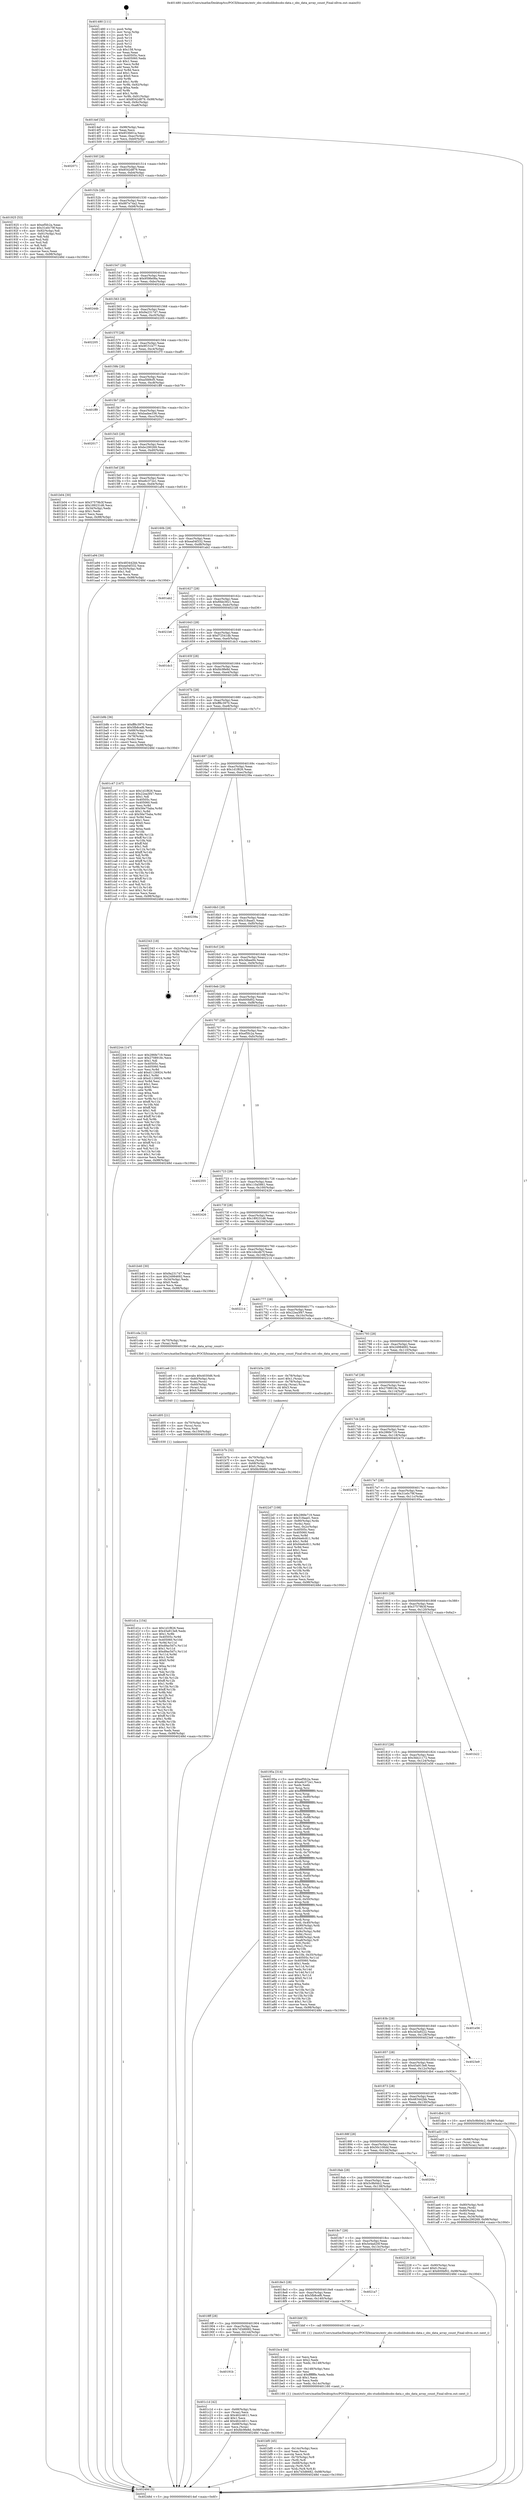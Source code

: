 digraph "0x401480" {
  label = "0x401480 (/mnt/c/Users/mathe/Desktop/tcc/POCII/binaries/extr_obs-studiolibobsobs-data.c_obs_data_array_count_Final-ollvm.out::main(0))"
  labelloc = "t"
  node[shape=record]

  Entry [label="",width=0.3,height=0.3,shape=circle,fillcolor=black,style=filled]
  "0x4014ef" [label="{
     0x4014ef [32]\l
     | [instrs]\l
     &nbsp;&nbsp;0x4014ef \<+6\>: mov -0x98(%rbp),%eax\l
     &nbsp;&nbsp;0x4014f5 \<+2\>: mov %eax,%ecx\l
     &nbsp;&nbsp;0x4014f7 \<+6\>: sub $0x853fd01a,%ecx\l
     &nbsp;&nbsp;0x4014fd \<+6\>: mov %eax,-0xac(%rbp)\l
     &nbsp;&nbsp;0x401503 \<+6\>: mov %ecx,-0xb0(%rbp)\l
     &nbsp;&nbsp;0x401509 \<+6\>: je 0000000000402071 \<main+0xbf1\>\l
  }"]
  "0x402071" [label="{
     0x402071\l
  }", style=dashed]
  "0x40150f" [label="{
     0x40150f [28]\l
     | [instrs]\l
     &nbsp;&nbsp;0x40150f \<+5\>: jmp 0000000000401514 \<main+0x94\>\l
     &nbsp;&nbsp;0x401514 \<+6\>: mov -0xac(%rbp),%eax\l
     &nbsp;&nbsp;0x40151a \<+5\>: sub $0x8542d879,%eax\l
     &nbsp;&nbsp;0x40151f \<+6\>: mov %eax,-0xb4(%rbp)\l
     &nbsp;&nbsp;0x401525 \<+6\>: je 0000000000401925 \<main+0x4a5\>\l
  }"]
  Exit [label="",width=0.3,height=0.3,shape=circle,fillcolor=black,style=filled,peripheries=2]
  "0x401925" [label="{
     0x401925 [53]\l
     | [instrs]\l
     &nbsp;&nbsp;0x401925 \<+5\>: mov $0xef5fc2a,%eax\l
     &nbsp;&nbsp;0x40192a \<+5\>: mov $0x31e0c79f,%ecx\l
     &nbsp;&nbsp;0x40192f \<+6\>: mov -0x92(%rbp),%dl\l
     &nbsp;&nbsp;0x401935 \<+7\>: mov -0x91(%rbp),%sil\l
     &nbsp;&nbsp;0x40193c \<+3\>: mov %dl,%dil\l
     &nbsp;&nbsp;0x40193f \<+3\>: and %sil,%dil\l
     &nbsp;&nbsp;0x401942 \<+3\>: xor %sil,%dl\l
     &nbsp;&nbsp;0x401945 \<+3\>: or %dl,%dil\l
     &nbsp;&nbsp;0x401948 \<+4\>: test $0x1,%dil\l
     &nbsp;&nbsp;0x40194c \<+3\>: cmovne %ecx,%eax\l
     &nbsp;&nbsp;0x40194f \<+6\>: mov %eax,-0x98(%rbp)\l
     &nbsp;&nbsp;0x401955 \<+5\>: jmp 000000000040248d \<main+0x100d\>\l
  }"]
  "0x40152b" [label="{
     0x40152b [28]\l
     | [instrs]\l
     &nbsp;&nbsp;0x40152b \<+5\>: jmp 0000000000401530 \<main+0xb0\>\l
     &nbsp;&nbsp;0x401530 \<+6\>: mov -0xac(%rbp),%eax\l
     &nbsp;&nbsp;0x401536 \<+5\>: sub $0x887e74a2,%eax\l
     &nbsp;&nbsp;0x40153b \<+6\>: mov %eax,-0xb8(%rbp)\l
     &nbsp;&nbsp;0x401541 \<+6\>: je 0000000000401f24 \<main+0xaa4\>\l
  }"]
  "0x40248d" [label="{
     0x40248d [5]\l
     | [instrs]\l
     &nbsp;&nbsp;0x40248d \<+5\>: jmp 00000000004014ef \<main+0x6f\>\l
  }"]
  "0x401480" [label="{
     0x401480 [111]\l
     | [instrs]\l
     &nbsp;&nbsp;0x401480 \<+1\>: push %rbp\l
     &nbsp;&nbsp;0x401481 \<+3\>: mov %rsp,%rbp\l
     &nbsp;&nbsp;0x401484 \<+2\>: push %r15\l
     &nbsp;&nbsp;0x401486 \<+2\>: push %r14\l
     &nbsp;&nbsp;0x401488 \<+2\>: push %r13\l
     &nbsp;&nbsp;0x40148a \<+2\>: push %r12\l
     &nbsp;&nbsp;0x40148c \<+1\>: push %rbx\l
     &nbsp;&nbsp;0x40148d \<+7\>: sub $0x158,%rsp\l
     &nbsp;&nbsp;0x401494 \<+2\>: xor %eax,%eax\l
     &nbsp;&nbsp;0x401496 \<+7\>: mov 0x40505c,%ecx\l
     &nbsp;&nbsp;0x40149d \<+7\>: mov 0x405060,%edx\l
     &nbsp;&nbsp;0x4014a4 \<+3\>: sub $0x1,%eax\l
     &nbsp;&nbsp;0x4014a7 \<+3\>: mov %ecx,%r8d\l
     &nbsp;&nbsp;0x4014aa \<+3\>: add %eax,%r8d\l
     &nbsp;&nbsp;0x4014ad \<+4\>: imul %r8d,%ecx\l
     &nbsp;&nbsp;0x4014b1 \<+3\>: and $0x1,%ecx\l
     &nbsp;&nbsp;0x4014b4 \<+3\>: cmp $0x0,%ecx\l
     &nbsp;&nbsp;0x4014b7 \<+4\>: sete %r9b\l
     &nbsp;&nbsp;0x4014bb \<+4\>: and $0x1,%r9b\l
     &nbsp;&nbsp;0x4014bf \<+7\>: mov %r9b,-0x92(%rbp)\l
     &nbsp;&nbsp;0x4014c6 \<+3\>: cmp $0xa,%edx\l
     &nbsp;&nbsp;0x4014c9 \<+4\>: setl %r9b\l
     &nbsp;&nbsp;0x4014cd \<+4\>: and $0x1,%r9b\l
     &nbsp;&nbsp;0x4014d1 \<+7\>: mov %r9b,-0x91(%rbp)\l
     &nbsp;&nbsp;0x4014d8 \<+10\>: movl $0x8542d879,-0x98(%rbp)\l
     &nbsp;&nbsp;0x4014e2 \<+6\>: mov %edi,-0x9c(%rbp)\l
     &nbsp;&nbsp;0x4014e8 \<+7\>: mov %rsi,-0xa8(%rbp)\l
  }"]
  "0x401d1a" [label="{
     0x401d1a [154]\l
     | [instrs]\l
     &nbsp;&nbsp;0x401d1a \<+5\>: mov $0x1d1f826,%eax\l
     &nbsp;&nbsp;0x401d1f \<+5\>: mov $0x45a913e8,%edx\l
     &nbsp;&nbsp;0x401d24 \<+3\>: mov $0x1,%r8b\l
     &nbsp;&nbsp;0x401d27 \<+8\>: mov 0x40505c,%r9d\l
     &nbsp;&nbsp;0x401d2f \<+8\>: mov 0x405060,%r10d\l
     &nbsp;&nbsp;0x401d37 \<+3\>: mov %r9d,%r11d\l
     &nbsp;&nbsp;0x401d3a \<+7\>: add $0xd9ac5d7c,%r11d\l
     &nbsp;&nbsp;0x401d41 \<+4\>: sub $0x1,%r11d\l
     &nbsp;&nbsp;0x401d45 \<+7\>: sub $0xd9ac5d7c,%r11d\l
     &nbsp;&nbsp;0x401d4c \<+4\>: imul %r11d,%r9d\l
     &nbsp;&nbsp;0x401d50 \<+4\>: and $0x1,%r9d\l
     &nbsp;&nbsp;0x401d54 \<+4\>: cmp $0x0,%r9d\l
     &nbsp;&nbsp;0x401d58 \<+3\>: sete %bl\l
     &nbsp;&nbsp;0x401d5b \<+4\>: cmp $0xa,%r10d\l
     &nbsp;&nbsp;0x401d5f \<+4\>: setl %r14b\l
     &nbsp;&nbsp;0x401d63 \<+3\>: mov %bl,%r15b\l
     &nbsp;&nbsp;0x401d66 \<+4\>: xor $0xff,%r15b\l
     &nbsp;&nbsp;0x401d6a \<+3\>: mov %r14b,%r12b\l
     &nbsp;&nbsp;0x401d6d \<+4\>: xor $0xff,%r12b\l
     &nbsp;&nbsp;0x401d71 \<+4\>: xor $0x1,%r8b\l
     &nbsp;&nbsp;0x401d75 \<+3\>: mov %r15b,%r13b\l
     &nbsp;&nbsp;0x401d78 \<+4\>: and $0xff,%r13b\l
     &nbsp;&nbsp;0x401d7c \<+3\>: and %r8b,%bl\l
     &nbsp;&nbsp;0x401d7f \<+3\>: mov %r12b,%cl\l
     &nbsp;&nbsp;0x401d82 \<+3\>: and $0xff,%cl\l
     &nbsp;&nbsp;0x401d85 \<+3\>: and %r8b,%r14b\l
     &nbsp;&nbsp;0x401d88 \<+3\>: or %bl,%r13b\l
     &nbsp;&nbsp;0x401d8b \<+3\>: or %r14b,%cl\l
     &nbsp;&nbsp;0x401d8e \<+3\>: xor %cl,%r13b\l
     &nbsp;&nbsp;0x401d91 \<+3\>: or %r12b,%r15b\l
     &nbsp;&nbsp;0x401d94 \<+4\>: xor $0xff,%r15b\l
     &nbsp;&nbsp;0x401d98 \<+4\>: or $0x1,%r8b\l
     &nbsp;&nbsp;0x401d9c \<+3\>: and %r8b,%r15b\l
     &nbsp;&nbsp;0x401d9f \<+3\>: or %r15b,%r13b\l
     &nbsp;&nbsp;0x401da2 \<+4\>: test $0x1,%r13b\l
     &nbsp;&nbsp;0x401da6 \<+3\>: cmovne %edx,%eax\l
     &nbsp;&nbsp;0x401da9 \<+6\>: mov %eax,-0x98(%rbp)\l
     &nbsp;&nbsp;0x401daf \<+5\>: jmp 000000000040248d \<main+0x100d\>\l
  }"]
  "0x401f24" [label="{
     0x401f24\l
  }", style=dashed]
  "0x401547" [label="{
     0x401547 [28]\l
     | [instrs]\l
     &nbsp;&nbsp;0x401547 \<+5\>: jmp 000000000040154c \<main+0xcc\>\l
     &nbsp;&nbsp;0x40154c \<+6\>: mov -0xac(%rbp),%eax\l
     &nbsp;&nbsp;0x401552 \<+5\>: sub $0x959fe08a,%eax\l
     &nbsp;&nbsp;0x401557 \<+6\>: mov %eax,-0xbc(%rbp)\l
     &nbsp;&nbsp;0x40155d \<+6\>: je 000000000040244b \<main+0xfcb\>\l
  }"]
  "0x401d05" [label="{
     0x401d05 [21]\l
     | [instrs]\l
     &nbsp;&nbsp;0x401d05 \<+4\>: mov -0x70(%rbp),%rcx\l
     &nbsp;&nbsp;0x401d09 \<+3\>: mov (%rcx),%rcx\l
     &nbsp;&nbsp;0x401d0c \<+3\>: mov %rcx,%rdi\l
     &nbsp;&nbsp;0x401d0f \<+6\>: mov %eax,-0x150(%rbp)\l
     &nbsp;&nbsp;0x401d15 \<+5\>: call 0000000000401030 \<free@plt\>\l
     | [calls]\l
     &nbsp;&nbsp;0x401030 \{1\} (unknown)\l
  }"]
  "0x40244b" [label="{
     0x40244b\l
  }", style=dashed]
  "0x401563" [label="{
     0x401563 [28]\l
     | [instrs]\l
     &nbsp;&nbsp;0x401563 \<+5\>: jmp 0000000000401568 \<main+0xe8\>\l
     &nbsp;&nbsp;0x401568 \<+6\>: mov -0xac(%rbp),%eax\l
     &nbsp;&nbsp;0x40156e \<+5\>: sub $0x9a2317d7,%eax\l
     &nbsp;&nbsp;0x401573 \<+6\>: mov %eax,-0xc0(%rbp)\l
     &nbsp;&nbsp;0x401579 \<+6\>: je 0000000000402205 \<main+0xd85\>\l
  }"]
  "0x401ce6" [label="{
     0x401ce6 [31]\l
     | [instrs]\l
     &nbsp;&nbsp;0x401ce6 \<+10\>: movabs $0x4030d6,%rdi\l
     &nbsp;&nbsp;0x401cf0 \<+4\>: mov -0x60(%rbp),%rcx\l
     &nbsp;&nbsp;0x401cf4 \<+3\>: mov %rax,(%rcx)\l
     &nbsp;&nbsp;0x401cf7 \<+4\>: mov -0x60(%rbp),%rax\l
     &nbsp;&nbsp;0x401cfb \<+3\>: mov (%rax),%rsi\l
     &nbsp;&nbsp;0x401cfe \<+2\>: mov $0x0,%al\l
     &nbsp;&nbsp;0x401d00 \<+5\>: call 0000000000401040 \<printf@plt\>\l
     | [calls]\l
     &nbsp;&nbsp;0x401040 \{1\} (unknown)\l
  }"]
  "0x402205" [label="{
     0x402205\l
  }", style=dashed]
  "0x40157f" [label="{
     0x40157f [28]\l
     | [instrs]\l
     &nbsp;&nbsp;0x40157f \<+5\>: jmp 0000000000401584 \<main+0x104\>\l
     &nbsp;&nbsp;0x401584 \<+6\>: mov -0xac(%rbp),%eax\l
     &nbsp;&nbsp;0x40158a \<+5\>: sub $0x9f151b77,%eax\l
     &nbsp;&nbsp;0x40158f \<+6\>: mov %eax,-0xc4(%rbp)\l
     &nbsp;&nbsp;0x401595 \<+6\>: je 0000000000401f7f \<main+0xaff\>\l
  }"]
  "0x40191b" [label="{
     0x40191b\l
  }", style=dashed]
  "0x401f7f" [label="{
     0x401f7f\l
  }", style=dashed]
  "0x40159b" [label="{
     0x40159b [28]\l
     | [instrs]\l
     &nbsp;&nbsp;0x40159b \<+5\>: jmp 00000000004015a0 \<main+0x120\>\l
     &nbsp;&nbsp;0x4015a0 \<+6\>: mov -0xac(%rbp),%eax\l
     &nbsp;&nbsp;0x4015a6 \<+5\>: sub $0xa5fd9cf5,%eax\l
     &nbsp;&nbsp;0x4015ab \<+6\>: mov %eax,-0xc8(%rbp)\l
     &nbsp;&nbsp;0x4015b1 \<+6\>: je 0000000000401ff9 \<main+0xb79\>\l
  }"]
  "0x401c1d" [label="{
     0x401c1d [42]\l
     | [instrs]\l
     &nbsp;&nbsp;0x401c1d \<+4\>: mov -0x68(%rbp),%rax\l
     &nbsp;&nbsp;0x401c21 \<+2\>: mov (%rax),%ecx\l
     &nbsp;&nbsp;0x401c23 \<+6\>: sub $0x462c4611,%ecx\l
     &nbsp;&nbsp;0x401c29 \<+3\>: add $0x1,%ecx\l
     &nbsp;&nbsp;0x401c2c \<+6\>: add $0x462c4611,%ecx\l
     &nbsp;&nbsp;0x401c32 \<+4\>: mov -0x68(%rbp),%rax\l
     &nbsp;&nbsp;0x401c36 \<+2\>: mov %ecx,(%rax)\l
     &nbsp;&nbsp;0x401c38 \<+10\>: movl $0xfdc9fe8d,-0x98(%rbp)\l
     &nbsp;&nbsp;0x401c42 \<+5\>: jmp 000000000040248d \<main+0x100d\>\l
  }"]
  "0x401ff9" [label="{
     0x401ff9\l
  }", style=dashed]
  "0x4015b7" [label="{
     0x4015b7 [28]\l
     | [instrs]\l
     &nbsp;&nbsp;0x4015b7 \<+5\>: jmp 00000000004015bc \<main+0x13c\>\l
     &nbsp;&nbsp;0x4015bc \<+6\>: mov -0xac(%rbp),%eax\l
     &nbsp;&nbsp;0x4015c2 \<+5\>: sub $0xbadee336,%eax\l
     &nbsp;&nbsp;0x4015c7 \<+6\>: mov %eax,-0xcc(%rbp)\l
     &nbsp;&nbsp;0x4015cd \<+6\>: je 0000000000402017 \<main+0xb97\>\l
  }"]
  "0x401bf0" [label="{
     0x401bf0 [45]\l
     | [instrs]\l
     &nbsp;&nbsp;0x401bf0 \<+6\>: mov -0x14c(%rbp),%ecx\l
     &nbsp;&nbsp;0x401bf6 \<+3\>: imul %eax,%ecx\l
     &nbsp;&nbsp;0x401bf9 \<+3\>: movslq %ecx,%rdi\l
     &nbsp;&nbsp;0x401bfc \<+4\>: mov -0x70(%rbp),%r8\l
     &nbsp;&nbsp;0x401c00 \<+3\>: mov (%r8),%r8\l
     &nbsp;&nbsp;0x401c03 \<+4\>: mov -0x68(%rbp),%r9\l
     &nbsp;&nbsp;0x401c07 \<+3\>: movslq (%r9),%r9\l
     &nbsp;&nbsp;0x401c0a \<+4\>: mov %rdi,(%r8,%r9,8)\l
     &nbsp;&nbsp;0x401c0e \<+10\>: movl $0x7d3d6682,-0x98(%rbp)\l
     &nbsp;&nbsp;0x401c18 \<+5\>: jmp 000000000040248d \<main+0x100d\>\l
  }"]
  "0x402017" [label="{
     0x402017\l
  }", style=dashed]
  "0x4015d3" [label="{
     0x4015d3 [28]\l
     | [instrs]\l
     &nbsp;&nbsp;0x4015d3 \<+5\>: jmp 00000000004015d8 \<main+0x158\>\l
     &nbsp;&nbsp;0x4015d8 \<+6\>: mov -0xac(%rbp),%eax\l
     &nbsp;&nbsp;0x4015de \<+5\>: sub $0xbc290269,%eax\l
     &nbsp;&nbsp;0x4015e3 \<+6\>: mov %eax,-0xd0(%rbp)\l
     &nbsp;&nbsp;0x4015e9 \<+6\>: je 0000000000401b04 \<main+0x684\>\l
  }"]
  "0x401bc4" [label="{
     0x401bc4 [44]\l
     | [instrs]\l
     &nbsp;&nbsp;0x401bc4 \<+2\>: xor %ecx,%ecx\l
     &nbsp;&nbsp;0x401bc6 \<+5\>: mov $0x2,%edx\l
     &nbsp;&nbsp;0x401bcb \<+6\>: mov %edx,-0x148(%rbp)\l
     &nbsp;&nbsp;0x401bd1 \<+1\>: cltd\l
     &nbsp;&nbsp;0x401bd2 \<+6\>: mov -0x148(%rbp),%esi\l
     &nbsp;&nbsp;0x401bd8 \<+2\>: idiv %esi\l
     &nbsp;&nbsp;0x401bda \<+6\>: imul $0xfffffffe,%edx,%edx\l
     &nbsp;&nbsp;0x401be0 \<+3\>: sub $0x1,%ecx\l
     &nbsp;&nbsp;0x401be3 \<+2\>: sub %ecx,%edx\l
     &nbsp;&nbsp;0x401be5 \<+6\>: mov %edx,-0x14c(%rbp)\l
     &nbsp;&nbsp;0x401beb \<+5\>: call 0000000000401160 \<next_i\>\l
     | [calls]\l
     &nbsp;&nbsp;0x401160 \{1\} (/mnt/c/Users/mathe/Desktop/tcc/POCII/binaries/extr_obs-studiolibobsobs-data.c_obs_data_array_count_Final-ollvm.out::next_i)\l
  }"]
  "0x401b04" [label="{
     0x401b04 [30]\l
     | [instrs]\l
     &nbsp;&nbsp;0x401b04 \<+5\>: mov $0x37579b3f,%eax\l
     &nbsp;&nbsp;0x401b09 \<+5\>: mov $0x189231d6,%ecx\l
     &nbsp;&nbsp;0x401b0e \<+3\>: mov -0x34(%rbp),%edx\l
     &nbsp;&nbsp;0x401b11 \<+3\>: cmp $0x1,%edx\l
     &nbsp;&nbsp;0x401b14 \<+3\>: cmovl %ecx,%eax\l
     &nbsp;&nbsp;0x401b17 \<+6\>: mov %eax,-0x98(%rbp)\l
     &nbsp;&nbsp;0x401b1d \<+5\>: jmp 000000000040248d \<main+0x100d\>\l
  }"]
  "0x4015ef" [label="{
     0x4015ef [28]\l
     | [instrs]\l
     &nbsp;&nbsp;0x4015ef \<+5\>: jmp 00000000004015f4 \<main+0x174\>\l
     &nbsp;&nbsp;0x4015f4 \<+6\>: mov -0xac(%rbp),%eax\l
     &nbsp;&nbsp;0x4015fa \<+5\>: sub $0xe6c372e1,%eax\l
     &nbsp;&nbsp;0x4015ff \<+6\>: mov %eax,-0xd4(%rbp)\l
     &nbsp;&nbsp;0x401605 \<+6\>: je 0000000000401a94 \<main+0x614\>\l
  }"]
  "0x4018ff" [label="{
     0x4018ff [28]\l
     | [instrs]\l
     &nbsp;&nbsp;0x4018ff \<+5\>: jmp 0000000000401904 \<main+0x484\>\l
     &nbsp;&nbsp;0x401904 \<+6\>: mov -0xac(%rbp),%eax\l
     &nbsp;&nbsp;0x40190a \<+5\>: sub $0x7d3d6682,%eax\l
     &nbsp;&nbsp;0x40190f \<+6\>: mov %eax,-0x144(%rbp)\l
     &nbsp;&nbsp;0x401915 \<+6\>: je 0000000000401c1d \<main+0x79d\>\l
  }"]
  "0x401a94" [label="{
     0x401a94 [30]\l
     | [instrs]\l
     &nbsp;&nbsp;0x401a94 \<+5\>: mov $0x483442bb,%eax\l
     &nbsp;&nbsp;0x401a99 \<+5\>: mov $0xea04f332,%ecx\l
     &nbsp;&nbsp;0x401a9e \<+3\>: mov -0x35(%rbp),%dl\l
     &nbsp;&nbsp;0x401aa1 \<+3\>: test $0x1,%dl\l
     &nbsp;&nbsp;0x401aa4 \<+3\>: cmovne %ecx,%eax\l
     &nbsp;&nbsp;0x401aa7 \<+6\>: mov %eax,-0x98(%rbp)\l
     &nbsp;&nbsp;0x401aad \<+5\>: jmp 000000000040248d \<main+0x100d\>\l
  }"]
  "0x40160b" [label="{
     0x40160b [28]\l
     | [instrs]\l
     &nbsp;&nbsp;0x40160b \<+5\>: jmp 0000000000401610 \<main+0x190\>\l
     &nbsp;&nbsp;0x401610 \<+6\>: mov -0xac(%rbp),%eax\l
     &nbsp;&nbsp;0x401616 \<+5\>: sub $0xea04f332,%eax\l
     &nbsp;&nbsp;0x40161b \<+6\>: mov %eax,-0xd8(%rbp)\l
     &nbsp;&nbsp;0x401621 \<+6\>: je 0000000000401ab2 \<main+0x632\>\l
  }"]
  "0x401bbf" [label="{
     0x401bbf [5]\l
     | [instrs]\l
     &nbsp;&nbsp;0x401bbf \<+5\>: call 0000000000401160 \<next_i\>\l
     | [calls]\l
     &nbsp;&nbsp;0x401160 \{1\} (/mnt/c/Users/mathe/Desktop/tcc/POCII/binaries/extr_obs-studiolibobsobs-data.c_obs_data_array_count_Final-ollvm.out::next_i)\l
  }"]
  "0x401ab2" [label="{
     0x401ab2\l
  }", style=dashed]
  "0x401627" [label="{
     0x401627 [28]\l
     | [instrs]\l
     &nbsp;&nbsp;0x401627 \<+5\>: jmp 000000000040162c \<main+0x1ac\>\l
     &nbsp;&nbsp;0x40162c \<+6\>: mov -0xac(%rbp),%eax\l
     &nbsp;&nbsp;0x401632 \<+5\>: sub $0xf0bb3921,%eax\l
     &nbsp;&nbsp;0x401637 \<+6\>: mov %eax,-0xdc(%rbp)\l
     &nbsp;&nbsp;0x40163d \<+6\>: je 00000000004021b6 \<main+0xd36\>\l
  }"]
  "0x4018e3" [label="{
     0x4018e3 [28]\l
     | [instrs]\l
     &nbsp;&nbsp;0x4018e3 \<+5\>: jmp 00000000004018e8 \<main+0x468\>\l
     &nbsp;&nbsp;0x4018e8 \<+6\>: mov -0xac(%rbp),%eax\l
     &nbsp;&nbsp;0x4018ee \<+5\>: sub $0x5fb8cef6,%eax\l
     &nbsp;&nbsp;0x4018f3 \<+6\>: mov %eax,-0x140(%rbp)\l
     &nbsp;&nbsp;0x4018f9 \<+6\>: je 0000000000401bbf \<main+0x73f\>\l
  }"]
  "0x4021b6" [label="{
     0x4021b6\l
  }", style=dashed]
  "0x401643" [label="{
     0x401643 [28]\l
     | [instrs]\l
     &nbsp;&nbsp;0x401643 \<+5\>: jmp 0000000000401648 \<main+0x1c8\>\l
     &nbsp;&nbsp;0x401648 \<+6\>: mov -0xac(%rbp),%eax\l
     &nbsp;&nbsp;0x40164e \<+5\>: sub $0xf72541db,%eax\l
     &nbsp;&nbsp;0x401653 \<+6\>: mov %eax,-0xe0(%rbp)\l
     &nbsp;&nbsp;0x401659 \<+6\>: je 0000000000401dc3 \<main+0x943\>\l
  }"]
  "0x4021a7" [label="{
     0x4021a7\l
  }", style=dashed]
  "0x401dc3" [label="{
     0x401dc3\l
  }", style=dashed]
  "0x40165f" [label="{
     0x40165f [28]\l
     | [instrs]\l
     &nbsp;&nbsp;0x40165f \<+5\>: jmp 0000000000401664 \<main+0x1e4\>\l
     &nbsp;&nbsp;0x401664 \<+6\>: mov -0xac(%rbp),%eax\l
     &nbsp;&nbsp;0x40166a \<+5\>: sub $0xfdc9fe8d,%eax\l
     &nbsp;&nbsp;0x40166f \<+6\>: mov %eax,-0xe4(%rbp)\l
     &nbsp;&nbsp;0x401675 \<+6\>: je 0000000000401b9b \<main+0x71b\>\l
  }"]
  "0x4018c7" [label="{
     0x4018c7 [28]\l
     | [instrs]\l
     &nbsp;&nbsp;0x4018c7 \<+5\>: jmp 00000000004018cc \<main+0x44c\>\l
     &nbsp;&nbsp;0x4018cc \<+6\>: mov -0xac(%rbp),%eax\l
     &nbsp;&nbsp;0x4018d2 \<+5\>: sub $0x5e4ad20f,%eax\l
     &nbsp;&nbsp;0x4018d7 \<+6\>: mov %eax,-0x13c(%rbp)\l
     &nbsp;&nbsp;0x4018dd \<+6\>: je 00000000004021a7 \<main+0xd27\>\l
  }"]
  "0x401b9b" [label="{
     0x401b9b [36]\l
     | [instrs]\l
     &nbsp;&nbsp;0x401b9b \<+5\>: mov $0xff8c3970,%eax\l
     &nbsp;&nbsp;0x401ba0 \<+5\>: mov $0x5fb8cef6,%ecx\l
     &nbsp;&nbsp;0x401ba5 \<+4\>: mov -0x68(%rbp),%rdx\l
     &nbsp;&nbsp;0x401ba9 \<+2\>: mov (%rdx),%esi\l
     &nbsp;&nbsp;0x401bab \<+4\>: mov -0x78(%rbp),%rdx\l
     &nbsp;&nbsp;0x401baf \<+2\>: cmp (%rdx),%esi\l
     &nbsp;&nbsp;0x401bb1 \<+3\>: cmovl %ecx,%eax\l
     &nbsp;&nbsp;0x401bb4 \<+6\>: mov %eax,-0x98(%rbp)\l
     &nbsp;&nbsp;0x401bba \<+5\>: jmp 000000000040248d \<main+0x100d\>\l
  }"]
  "0x40167b" [label="{
     0x40167b [28]\l
     | [instrs]\l
     &nbsp;&nbsp;0x40167b \<+5\>: jmp 0000000000401680 \<main+0x200\>\l
     &nbsp;&nbsp;0x401680 \<+6\>: mov -0xac(%rbp),%eax\l
     &nbsp;&nbsp;0x401686 \<+5\>: sub $0xff8c3970,%eax\l
     &nbsp;&nbsp;0x40168b \<+6\>: mov %eax,-0xe8(%rbp)\l
     &nbsp;&nbsp;0x401691 \<+6\>: je 0000000000401c47 \<main+0x7c7\>\l
  }"]
  "0x402228" [label="{
     0x402228 [28]\l
     | [instrs]\l
     &nbsp;&nbsp;0x402228 \<+7\>: mov -0x90(%rbp),%rax\l
     &nbsp;&nbsp;0x40222f \<+6\>: movl $0x0,(%rax)\l
     &nbsp;&nbsp;0x402235 \<+10\>: movl $0x600bf02,-0x98(%rbp)\l
     &nbsp;&nbsp;0x40223f \<+5\>: jmp 000000000040248d \<main+0x100d\>\l
  }"]
  "0x401c47" [label="{
     0x401c47 [147]\l
     | [instrs]\l
     &nbsp;&nbsp;0x401c47 \<+5\>: mov $0x1d1f826,%eax\l
     &nbsp;&nbsp;0x401c4c \<+5\>: mov $0x22ea3f47,%ecx\l
     &nbsp;&nbsp;0x401c51 \<+2\>: mov $0x1,%dl\l
     &nbsp;&nbsp;0x401c53 \<+7\>: mov 0x40505c,%esi\l
     &nbsp;&nbsp;0x401c5a \<+7\>: mov 0x405060,%edi\l
     &nbsp;&nbsp;0x401c61 \<+3\>: mov %esi,%r8d\l
     &nbsp;&nbsp;0x401c64 \<+7\>: add $0x56e75aba,%r8d\l
     &nbsp;&nbsp;0x401c6b \<+4\>: sub $0x1,%r8d\l
     &nbsp;&nbsp;0x401c6f \<+7\>: sub $0x56e75aba,%r8d\l
     &nbsp;&nbsp;0x401c76 \<+4\>: imul %r8d,%esi\l
     &nbsp;&nbsp;0x401c7a \<+3\>: and $0x1,%esi\l
     &nbsp;&nbsp;0x401c7d \<+3\>: cmp $0x0,%esi\l
     &nbsp;&nbsp;0x401c80 \<+4\>: sete %r9b\l
     &nbsp;&nbsp;0x401c84 \<+3\>: cmp $0xa,%edi\l
     &nbsp;&nbsp;0x401c87 \<+4\>: setl %r10b\l
     &nbsp;&nbsp;0x401c8b \<+3\>: mov %r9b,%r11b\l
     &nbsp;&nbsp;0x401c8e \<+4\>: xor $0xff,%r11b\l
     &nbsp;&nbsp;0x401c92 \<+3\>: mov %r10b,%bl\l
     &nbsp;&nbsp;0x401c95 \<+3\>: xor $0xff,%bl\l
     &nbsp;&nbsp;0x401c98 \<+3\>: xor $0x1,%dl\l
     &nbsp;&nbsp;0x401c9b \<+3\>: mov %r11b,%r14b\l
     &nbsp;&nbsp;0x401c9e \<+4\>: and $0xff,%r14b\l
     &nbsp;&nbsp;0x401ca2 \<+3\>: and %dl,%r9b\l
     &nbsp;&nbsp;0x401ca5 \<+3\>: mov %bl,%r15b\l
     &nbsp;&nbsp;0x401ca8 \<+4\>: and $0xff,%r15b\l
     &nbsp;&nbsp;0x401cac \<+3\>: and %dl,%r10b\l
     &nbsp;&nbsp;0x401caf \<+3\>: or %r9b,%r14b\l
     &nbsp;&nbsp;0x401cb2 \<+3\>: or %r10b,%r15b\l
     &nbsp;&nbsp;0x401cb5 \<+3\>: xor %r15b,%r14b\l
     &nbsp;&nbsp;0x401cb8 \<+3\>: or %bl,%r11b\l
     &nbsp;&nbsp;0x401cbb \<+4\>: xor $0xff,%r11b\l
     &nbsp;&nbsp;0x401cbf \<+3\>: or $0x1,%dl\l
     &nbsp;&nbsp;0x401cc2 \<+3\>: and %dl,%r11b\l
     &nbsp;&nbsp;0x401cc5 \<+3\>: or %r11b,%r14b\l
     &nbsp;&nbsp;0x401cc8 \<+4\>: test $0x1,%r14b\l
     &nbsp;&nbsp;0x401ccc \<+3\>: cmovne %ecx,%eax\l
     &nbsp;&nbsp;0x401ccf \<+6\>: mov %eax,-0x98(%rbp)\l
     &nbsp;&nbsp;0x401cd5 \<+5\>: jmp 000000000040248d \<main+0x100d\>\l
  }"]
  "0x401697" [label="{
     0x401697 [28]\l
     | [instrs]\l
     &nbsp;&nbsp;0x401697 \<+5\>: jmp 000000000040169c \<main+0x21c\>\l
     &nbsp;&nbsp;0x40169c \<+6\>: mov -0xac(%rbp),%eax\l
     &nbsp;&nbsp;0x4016a2 \<+5\>: sub $0x1d1f826,%eax\l
     &nbsp;&nbsp;0x4016a7 \<+6\>: mov %eax,-0xec(%rbp)\l
     &nbsp;&nbsp;0x4016ad \<+6\>: je 000000000040239a \<main+0xf1a\>\l
  }"]
  "0x4018ab" [label="{
     0x4018ab [28]\l
     | [instrs]\l
     &nbsp;&nbsp;0x4018ab \<+5\>: jmp 00000000004018b0 \<main+0x430\>\l
     &nbsp;&nbsp;0x4018b0 \<+6\>: mov -0xac(%rbp),%eax\l
     &nbsp;&nbsp;0x4018b6 \<+5\>: sub $0x5c9b0dc2,%eax\l
     &nbsp;&nbsp;0x4018bb \<+6\>: mov %eax,-0x138(%rbp)\l
     &nbsp;&nbsp;0x4018c1 \<+6\>: je 0000000000402228 \<main+0xda8\>\l
  }"]
  "0x40239a" [label="{
     0x40239a\l
  }", style=dashed]
  "0x4016b3" [label="{
     0x4016b3 [28]\l
     | [instrs]\l
     &nbsp;&nbsp;0x4016b3 \<+5\>: jmp 00000000004016b8 \<main+0x238\>\l
     &nbsp;&nbsp;0x4016b8 \<+6\>: mov -0xac(%rbp),%eax\l
     &nbsp;&nbsp;0x4016be \<+5\>: sub $0x318aad1,%eax\l
     &nbsp;&nbsp;0x4016c3 \<+6\>: mov %eax,-0xf0(%rbp)\l
     &nbsp;&nbsp;0x4016c9 \<+6\>: je 0000000000402343 \<main+0xec3\>\l
  }"]
  "0x4020fa" [label="{
     0x4020fa\l
  }", style=dashed]
  "0x402343" [label="{
     0x402343 [18]\l
     | [instrs]\l
     &nbsp;&nbsp;0x402343 \<+3\>: mov -0x2c(%rbp),%eax\l
     &nbsp;&nbsp;0x402346 \<+4\>: lea -0x28(%rbp),%rsp\l
     &nbsp;&nbsp;0x40234a \<+1\>: pop %rbx\l
     &nbsp;&nbsp;0x40234b \<+2\>: pop %r12\l
     &nbsp;&nbsp;0x40234d \<+2\>: pop %r13\l
     &nbsp;&nbsp;0x40234f \<+2\>: pop %r14\l
     &nbsp;&nbsp;0x402351 \<+2\>: pop %r15\l
     &nbsp;&nbsp;0x402353 \<+1\>: pop %rbp\l
     &nbsp;&nbsp;0x402354 \<+1\>: ret\l
  }"]
  "0x4016cf" [label="{
     0x4016cf [28]\l
     | [instrs]\l
     &nbsp;&nbsp;0x4016cf \<+5\>: jmp 00000000004016d4 \<main+0x254\>\l
     &nbsp;&nbsp;0x4016d4 \<+6\>: mov -0xac(%rbp),%eax\l
     &nbsp;&nbsp;0x4016da \<+5\>: sub $0x3dbee94,%eax\l
     &nbsp;&nbsp;0x4016df \<+6\>: mov %eax,-0xf4(%rbp)\l
     &nbsp;&nbsp;0x4016e5 \<+6\>: je 0000000000401f15 \<main+0xa95\>\l
  }"]
  "0x401b7b" [label="{
     0x401b7b [32]\l
     | [instrs]\l
     &nbsp;&nbsp;0x401b7b \<+4\>: mov -0x70(%rbp),%rdi\l
     &nbsp;&nbsp;0x401b7f \<+3\>: mov %rax,(%rdi)\l
     &nbsp;&nbsp;0x401b82 \<+4\>: mov -0x68(%rbp),%rax\l
     &nbsp;&nbsp;0x401b86 \<+6\>: movl $0x0,(%rax)\l
     &nbsp;&nbsp;0x401b8c \<+10\>: movl $0xfdc9fe8d,-0x98(%rbp)\l
     &nbsp;&nbsp;0x401b96 \<+5\>: jmp 000000000040248d \<main+0x100d\>\l
  }"]
  "0x401f15" [label="{
     0x401f15\l
  }", style=dashed]
  "0x4016eb" [label="{
     0x4016eb [28]\l
     | [instrs]\l
     &nbsp;&nbsp;0x4016eb \<+5\>: jmp 00000000004016f0 \<main+0x270\>\l
     &nbsp;&nbsp;0x4016f0 \<+6\>: mov -0xac(%rbp),%eax\l
     &nbsp;&nbsp;0x4016f6 \<+5\>: sub $0x600bf02,%eax\l
     &nbsp;&nbsp;0x4016fb \<+6\>: mov %eax,-0xf8(%rbp)\l
     &nbsp;&nbsp;0x401701 \<+6\>: je 0000000000402244 \<main+0xdc4\>\l
  }"]
  "0x401ae6" [label="{
     0x401ae6 [30]\l
     | [instrs]\l
     &nbsp;&nbsp;0x401ae6 \<+4\>: mov -0x80(%rbp),%rdi\l
     &nbsp;&nbsp;0x401aea \<+2\>: mov %eax,(%rdi)\l
     &nbsp;&nbsp;0x401aec \<+4\>: mov -0x80(%rbp),%rdi\l
     &nbsp;&nbsp;0x401af0 \<+2\>: mov (%rdi),%eax\l
     &nbsp;&nbsp;0x401af2 \<+3\>: mov %eax,-0x34(%rbp)\l
     &nbsp;&nbsp;0x401af5 \<+10\>: movl $0xbc290269,-0x98(%rbp)\l
     &nbsp;&nbsp;0x401aff \<+5\>: jmp 000000000040248d \<main+0x100d\>\l
  }"]
  "0x402244" [label="{
     0x402244 [147]\l
     | [instrs]\l
     &nbsp;&nbsp;0x402244 \<+5\>: mov $0x286fe719,%eax\l
     &nbsp;&nbsp;0x402249 \<+5\>: mov $0x2708918c,%ecx\l
     &nbsp;&nbsp;0x40224e \<+2\>: mov $0x1,%dl\l
     &nbsp;&nbsp;0x402250 \<+7\>: mov 0x40505c,%esi\l
     &nbsp;&nbsp;0x402257 \<+7\>: mov 0x405060,%edi\l
     &nbsp;&nbsp;0x40225e \<+3\>: mov %esi,%r8d\l
     &nbsp;&nbsp;0x402261 \<+7\>: add $0xd1126924,%r8d\l
     &nbsp;&nbsp;0x402268 \<+4\>: sub $0x1,%r8d\l
     &nbsp;&nbsp;0x40226c \<+7\>: sub $0xd1126924,%r8d\l
     &nbsp;&nbsp;0x402273 \<+4\>: imul %r8d,%esi\l
     &nbsp;&nbsp;0x402277 \<+3\>: and $0x1,%esi\l
     &nbsp;&nbsp;0x40227a \<+3\>: cmp $0x0,%esi\l
     &nbsp;&nbsp;0x40227d \<+4\>: sete %r9b\l
     &nbsp;&nbsp;0x402281 \<+3\>: cmp $0xa,%edi\l
     &nbsp;&nbsp;0x402284 \<+4\>: setl %r10b\l
     &nbsp;&nbsp;0x402288 \<+3\>: mov %r9b,%r11b\l
     &nbsp;&nbsp;0x40228b \<+4\>: xor $0xff,%r11b\l
     &nbsp;&nbsp;0x40228f \<+3\>: mov %r10b,%bl\l
     &nbsp;&nbsp;0x402292 \<+3\>: xor $0xff,%bl\l
     &nbsp;&nbsp;0x402295 \<+3\>: xor $0x1,%dl\l
     &nbsp;&nbsp;0x402298 \<+3\>: mov %r11b,%r14b\l
     &nbsp;&nbsp;0x40229b \<+4\>: and $0xff,%r14b\l
     &nbsp;&nbsp;0x40229f \<+3\>: and %dl,%r9b\l
     &nbsp;&nbsp;0x4022a2 \<+3\>: mov %bl,%r15b\l
     &nbsp;&nbsp;0x4022a5 \<+4\>: and $0xff,%r15b\l
     &nbsp;&nbsp;0x4022a9 \<+3\>: and %dl,%r10b\l
     &nbsp;&nbsp;0x4022ac \<+3\>: or %r9b,%r14b\l
     &nbsp;&nbsp;0x4022af \<+3\>: or %r10b,%r15b\l
     &nbsp;&nbsp;0x4022b2 \<+3\>: xor %r15b,%r14b\l
     &nbsp;&nbsp;0x4022b5 \<+3\>: or %bl,%r11b\l
     &nbsp;&nbsp;0x4022b8 \<+4\>: xor $0xff,%r11b\l
     &nbsp;&nbsp;0x4022bc \<+3\>: or $0x1,%dl\l
     &nbsp;&nbsp;0x4022bf \<+3\>: and %dl,%r11b\l
     &nbsp;&nbsp;0x4022c2 \<+3\>: or %r11b,%r14b\l
     &nbsp;&nbsp;0x4022c5 \<+4\>: test $0x1,%r14b\l
     &nbsp;&nbsp;0x4022c9 \<+3\>: cmovne %ecx,%eax\l
     &nbsp;&nbsp;0x4022cc \<+6\>: mov %eax,-0x98(%rbp)\l
     &nbsp;&nbsp;0x4022d2 \<+5\>: jmp 000000000040248d \<main+0x100d\>\l
  }"]
  "0x401707" [label="{
     0x401707 [28]\l
     | [instrs]\l
     &nbsp;&nbsp;0x401707 \<+5\>: jmp 000000000040170c \<main+0x28c\>\l
     &nbsp;&nbsp;0x40170c \<+6\>: mov -0xac(%rbp),%eax\l
     &nbsp;&nbsp;0x401712 \<+5\>: sub $0xef5fc2a,%eax\l
     &nbsp;&nbsp;0x401717 \<+6\>: mov %eax,-0xfc(%rbp)\l
     &nbsp;&nbsp;0x40171d \<+6\>: je 0000000000402355 \<main+0xed5\>\l
  }"]
  "0x40188f" [label="{
     0x40188f [28]\l
     | [instrs]\l
     &nbsp;&nbsp;0x40188f \<+5\>: jmp 0000000000401894 \<main+0x414\>\l
     &nbsp;&nbsp;0x401894 \<+6\>: mov -0xac(%rbp),%eax\l
     &nbsp;&nbsp;0x40189a \<+5\>: sub $0x50c106dd,%eax\l
     &nbsp;&nbsp;0x40189f \<+6\>: mov %eax,-0x134(%rbp)\l
     &nbsp;&nbsp;0x4018a5 \<+6\>: je 00000000004020fa \<main+0xc7a\>\l
  }"]
  "0x402355" [label="{
     0x402355\l
  }", style=dashed]
  "0x401723" [label="{
     0x401723 [28]\l
     | [instrs]\l
     &nbsp;&nbsp;0x401723 \<+5\>: jmp 0000000000401728 \<main+0x2a8\>\l
     &nbsp;&nbsp;0x401728 \<+6\>: mov -0xac(%rbp),%eax\l
     &nbsp;&nbsp;0x40172e \<+5\>: sub $0x110a5861,%eax\l
     &nbsp;&nbsp;0x401733 \<+6\>: mov %eax,-0x100(%rbp)\l
     &nbsp;&nbsp;0x401739 \<+6\>: je 0000000000402426 \<main+0xfa6\>\l
  }"]
  "0x401ad3" [label="{
     0x401ad3 [19]\l
     | [instrs]\l
     &nbsp;&nbsp;0x401ad3 \<+7\>: mov -0x88(%rbp),%rax\l
     &nbsp;&nbsp;0x401ada \<+3\>: mov (%rax),%rax\l
     &nbsp;&nbsp;0x401add \<+4\>: mov 0x8(%rax),%rdi\l
     &nbsp;&nbsp;0x401ae1 \<+5\>: call 0000000000401060 \<atoi@plt\>\l
     | [calls]\l
     &nbsp;&nbsp;0x401060 \{1\} (unknown)\l
  }"]
  "0x402426" [label="{
     0x402426\l
  }", style=dashed]
  "0x40173f" [label="{
     0x40173f [28]\l
     | [instrs]\l
     &nbsp;&nbsp;0x40173f \<+5\>: jmp 0000000000401744 \<main+0x2c4\>\l
     &nbsp;&nbsp;0x401744 \<+6\>: mov -0xac(%rbp),%eax\l
     &nbsp;&nbsp;0x40174a \<+5\>: sub $0x189231d6,%eax\l
     &nbsp;&nbsp;0x40174f \<+6\>: mov %eax,-0x104(%rbp)\l
     &nbsp;&nbsp;0x401755 \<+6\>: je 0000000000401b40 \<main+0x6c0\>\l
  }"]
  "0x401873" [label="{
     0x401873 [28]\l
     | [instrs]\l
     &nbsp;&nbsp;0x401873 \<+5\>: jmp 0000000000401878 \<main+0x3f8\>\l
     &nbsp;&nbsp;0x401878 \<+6\>: mov -0xac(%rbp),%eax\l
     &nbsp;&nbsp;0x40187e \<+5\>: sub $0x483442bb,%eax\l
     &nbsp;&nbsp;0x401883 \<+6\>: mov %eax,-0x130(%rbp)\l
     &nbsp;&nbsp;0x401889 \<+6\>: je 0000000000401ad3 \<main+0x653\>\l
  }"]
  "0x401b40" [label="{
     0x401b40 [30]\l
     | [instrs]\l
     &nbsp;&nbsp;0x401b40 \<+5\>: mov $0x9a2317d7,%eax\l
     &nbsp;&nbsp;0x401b45 \<+5\>: mov $0x24984692,%ecx\l
     &nbsp;&nbsp;0x401b4a \<+3\>: mov -0x34(%rbp),%edx\l
     &nbsp;&nbsp;0x401b4d \<+3\>: cmp $0x0,%edx\l
     &nbsp;&nbsp;0x401b50 \<+3\>: cmove %ecx,%eax\l
     &nbsp;&nbsp;0x401b53 \<+6\>: mov %eax,-0x98(%rbp)\l
     &nbsp;&nbsp;0x401b59 \<+5\>: jmp 000000000040248d \<main+0x100d\>\l
  }"]
  "0x40175b" [label="{
     0x40175b [28]\l
     | [instrs]\l
     &nbsp;&nbsp;0x40175b \<+5\>: jmp 0000000000401760 \<main+0x2e0\>\l
     &nbsp;&nbsp;0x401760 \<+6\>: mov -0xac(%rbp),%eax\l
     &nbsp;&nbsp;0x401766 \<+5\>: sub $0x1d4cdb7f,%eax\l
     &nbsp;&nbsp;0x40176b \<+6\>: mov %eax,-0x108(%rbp)\l
     &nbsp;&nbsp;0x401771 \<+6\>: je 0000000000402214 \<main+0xd94\>\l
  }"]
  "0x401db4" [label="{
     0x401db4 [15]\l
     | [instrs]\l
     &nbsp;&nbsp;0x401db4 \<+10\>: movl $0x5c9b0dc2,-0x98(%rbp)\l
     &nbsp;&nbsp;0x401dbe \<+5\>: jmp 000000000040248d \<main+0x100d\>\l
  }"]
  "0x402214" [label="{
     0x402214\l
  }", style=dashed]
  "0x401777" [label="{
     0x401777 [28]\l
     | [instrs]\l
     &nbsp;&nbsp;0x401777 \<+5\>: jmp 000000000040177c \<main+0x2fc\>\l
     &nbsp;&nbsp;0x40177c \<+6\>: mov -0xac(%rbp),%eax\l
     &nbsp;&nbsp;0x401782 \<+5\>: sub $0x22ea3f47,%eax\l
     &nbsp;&nbsp;0x401787 \<+6\>: mov %eax,-0x10c(%rbp)\l
     &nbsp;&nbsp;0x40178d \<+6\>: je 0000000000401cda \<main+0x85a\>\l
  }"]
  "0x401857" [label="{
     0x401857 [28]\l
     | [instrs]\l
     &nbsp;&nbsp;0x401857 \<+5\>: jmp 000000000040185c \<main+0x3dc\>\l
     &nbsp;&nbsp;0x40185c \<+6\>: mov -0xac(%rbp),%eax\l
     &nbsp;&nbsp;0x401862 \<+5\>: sub $0x45a913e8,%eax\l
     &nbsp;&nbsp;0x401867 \<+6\>: mov %eax,-0x12c(%rbp)\l
     &nbsp;&nbsp;0x40186d \<+6\>: je 0000000000401db4 \<main+0x934\>\l
  }"]
  "0x401cda" [label="{
     0x401cda [12]\l
     | [instrs]\l
     &nbsp;&nbsp;0x401cda \<+4\>: mov -0x70(%rbp),%rax\l
     &nbsp;&nbsp;0x401cde \<+3\>: mov (%rax),%rdi\l
     &nbsp;&nbsp;0x401ce1 \<+5\>: call 00000000004013b0 \<obs_data_array_count\>\l
     | [calls]\l
     &nbsp;&nbsp;0x4013b0 \{1\} (/mnt/c/Users/mathe/Desktop/tcc/POCII/binaries/extr_obs-studiolibobsobs-data.c_obs_data_array_count_Final-ollvm.out::obs_data_array_count)\l
  }"]
  "0x401793" [label="{
     0x401793 [28]\l
     | [instrs]\l
     &nbsp;&nbsp;0x401793 \<+5\>: jmp 0000000000401798 \<main+0x318\>\l
     &nbsp;&nbsp;0x401798 \<+6\>: mov -0xac(%rbp),%eax\l
     &nbsp;&nbsp;0x40179e \<+5\>: sub $0x24984692,%eax\l
     &nbsp;&nbsp;0x4017a3 \<+6\>: mov %eax,-0x110(%rbp)\l
     &nbsp;&nbsp;0x4017a9 \<+6\>: je 0000000000401b5e \<main+0x6de\>\l
  }"]
  "0x4023e9" [label="{
     0x4023e9\l
  }", style=dashed]
  "0x401b5e" [label="{
     0x401b5e [29]\l
     | [instrs]\l
     &nbsp;&nbsp;0x401b5e \<+4\>: mov -0x78(%rbp),%rax\l
     &nbsp;&nbsp;0x401b62 \<+6\>: movl $0x1,(%rax)\l
     &nbsp;&nbsp;0x401b68 \<+4\>: mov -0x78(%rbp),%rax\l
     &nbsp;&nbsp;0x401b6c \<+3\>: movslq (%rax),%rax\l
     &nbsp;&nbsp;0x401b6f \<+4\>: shl $0x3,%rax\l
     &nbsp;&nbsp;0x401b73 \<+3\>: mov %rax,%rdi\l
     &nbsp;&nbsp;0x401b76 \<+5\>: call 0000000000401050 \<malloc@plt\>\l
     | [calls]\l
     &nbsp;&nbsp;0x401050 \{1\} (unknown)\l
  }"]
  "0x4017af" [label="{
     0x4017af [28]\l
     | [instrs]\l
     &nbsp;&nbsp;0x4017af \<+5\>: jmp 00000000004017b4 \<main+0x334\>\l
     &nbsp;&nbsp;0x4017b4 \<+6\>: mov -0xac(%rbp),%eax\l
     &nbsp;&nbsp;0x4017ba \<+5\>: sub $0x2708918c,%eax\l
     &nbsp;&nbsp;0x4017bf \<+6\>: mov %eax,-0x114(%rbp)\l
     &nbsp;&nbsp;0x4017c5 \<+6\>: je 00000000004022d7 \<main+0xe57\>\l
  }"]
  "0x40183b" [label="{
     0x40183b [28]\l
     | [instrs]\l
     &nbsp;&nbsp;0x40183b \<+5\>: jmp 0000000000401840 \<main+0x3c0\>\l
     &nbsp;&nbsp;0x401840 \<+6\>: mov -0xac(%rbp),%eax\l
     &nbsp;&nbsp;0x401846 \<+5\>: sub $0x3d3a9222,%eax\l
     &nbsp;&nbsp;0x40184b \<+6\>: mov %eax,-0x128(%rbp)\l
     &nbsp;&nbsp;0x401851 \<+6\>: je 00000000004023e9 \<main+0xf69\>\l
  }"]
  "0x4022d7" [label="{
     0x4022d7 [108]\l
     | [instrs]\l
     &nbsp;&nbsp;0x4022d7 \<+5\>: mov $0x286fe719,%eax\l
     &nbsp;&nbsp;0x4022dc \<+5\>: mov $0x318aad1,%ecx\l
     &nbsp;&nbsp;0x4022e1 \<+7\>: mov -0x90(%rbp),%rdx\l
     &nbsp;&nbsp;0x4022e8 \<+2\>: mov (%rdx),%esi\l
     &nbsp;&nbsp;0x4022ea \<+3\>: mov %esi,-0x2c(%rbp)\l
     &nbsp;&nbsp;0x4022ed \<+7\>: mov 0x40505c,%esi\l
     &nbsp;&nbsp;0x4022f4 \<+7\>: mov 0x405060,%edi\l
     &nbsp;&nbsp;0x4022fb \<+3\>: mov %esi,%r8d\l
     &nbsp;&nbsp;0x4022fe \<+7\>: sub $0x94e6c811,%r8d\l
     &nbsp;&nbsp;0x402305 \<+4\>: sub $0x1,%r8d\l
     &nbsp;&nbsp;0x402309 \<+7\>: add $0x94e6c811,%r8d\l
     &nbsp;&nbsp;0x402310 \<+4\>: imul %r8d,%esi\l
     &nbsp;&nbsp;0x402314 \<+3\>: and $0x1,%esi\l
     &nbsp;&nbsp;0x402317 \<+3\>: cmp $0x0,%esi\l
     &nbsp;&nbsp;0x40231a \<+4\>: sete %r9b\l
     &nbsp;&nbsp;0x40231e \<+3\>: cmp $0xa,%edi\l
     &nbsp;&nbsp;0x402321 \<+4\>: setl %r10b\l
     &nbsp;&nbsp;0x402325 \<+3\>: mov %r9b,%r11b\l
     &nbsp;&nbsp;0x402328 \<+3\>: and %r10b,%r11b\l
     &nbsp;&nbsp;0x40232b \<+3\>: xor %r10b,%r9b\l
     &nbsp;&nbsp;0x40232e \<+3\>: or %r9b,%r11b\l
     &nbsp;&nbsp;0x402331 \<+4\>: test $0x1,%r11b\l
     &nbsp;&nbsp;0x402335 \<+3\>: cmovne %ecx,%eax\l
     &nbsp;&nbsp;0x402338 \<+6\>: mov %eax,-0x98(%rbp)\l
     &nbsp;&nbsp;0x40233e \<+5\>: jmp 000000000040248d \<main+0x100d\>\l
  }"]
  "0x4017cb" [label="{
     0x4017cb [28]\l
     | [instrs]\l
     &nbsp;&nbsp;0x4017cb \<+5\>: jmp 00000000004017d0 \<main+0x350\>\l
     &nbsp;&nbsp;0x4017d0 \<+6\>: mov -0xac(%rbp),%eax\l
     &nbsp;&nbsp;0x4017d6 \<+5\>: sub $0x286fe719,%eax\l
     &nbsp;&nbsp;0x4017db \<+6\>: mov %eax,-0x118(%rbp)\l
     &nbsp;&nbsp;0x4017e1 \<+6\>: je 0000000000402475 \<main+0xff5\>\l
  }"]
  "0x401e56" [label="{
     0x401e56\l
  }", style=dashed]
  "0x402475" [label="{
     0x402475\l
  }", style=dashed]
  "0x4017e7" [label="{
     0x4017e7 [28]\l
     | [instrs]\l
     &nbsp;&nbsp;0x4017e7 \<+5\>: jmp 00000000004017ec \<main+0x36c\>\l
     &nbsp;&nbsp;0x4017ec \<+6\>: mov -0xac(%rbp),%eax\l
     &nbsp;&nbsp;0x4017f2 \<+5\>: sub $0x31e0c79f,%eax\l
     &nbsp;&nbsp;0x4017f7 \<+6\>: mov %eax,-0x11c(%rbp)\l
     &nbsp;&nbsp;0x4017fd \<+6\>: je 000000000040195a \<main+0x4da\>\l
  }"]
  "0x40181f" [label="{
     0x40181f [28]\l
     | [instrs]\l
     &nbsp;&nbsp;0x40181f \<+5\>: jmp 0000000000401824 \<main+0x3a4\>\l
     &nbsp;&nbsp;0x401824 \<+6\>: mov -0xac(%rbp),%eax\l
     &nbsp;&nbsp;0x40182a \<+5\>: sub $0x3bb21172,%eax\l
     &nbsp;&nbsp;0x40182f \<+6\>: mov %eax,-0x124(%rbp)\l
     &nbsp;&nbsp;0x401835 \<+6\>: je 0000000000401e56 \<main+0x9d6\>\l
  }"]
  "0x40195a" [label="{
     0x40195a [314]\l
     | [instrs]\l
     &nbsp;&nbsp;0x40195a \<+5\>: mov $0xef5fc2a,%eax\l
     &nbsp;&nbsp;0x40195f \<+5\>: mov $0xe6c372e1,%ecx\l
     &nbsp;&nbsp;0x401964 \<+2\>: xor %edx,%edx\l
     &nbsp;&nbsp;0x401966 \<+3\>: mov %rsp,%rsi\l
     &nbsp;&nbsp;0x401969 \<+4\>: add $0xfffffffffffffff0,%rsi\l
     &nbsp;&nbsp;0x40196d \<+3\>: mov %rsi,%rsp\l
     &nbsp;&nbsp;0x401970 \<+7\>: mov %rsi,-0x90(%rbp)\l
     &nbsp;&nbsp;0x401977 \<+3\>: mov %rsp,%rsi\l
     &nbsp;&nbsp;0x40197a \<+4\>: add $0xfffffffffffffff0,%rsi\l
     &nbsp;&nbsp;0x40197e \<+3\>: mov %rsi,%rsp\l
     &nbsp;&nbsp;0x401981 \<+3\>: mov %rsp,%rdi\l
     &nbsp;&nbsp;0x401984 \<+4\>: add $0xfffffffffffffff0,%rdi\l
     &nbsp;&nbsp;0x401988 \<+3\>: mov %rdi,%rsp\l
     &nbsp;&nbsp;0x40198b \<+7\>: mov %rdi,-0x88(%rbp)\l
     &nbsp;&nbsp;0x401992 \<+3\>: mov %rsp,%rdi\l
     &nbsp;&nbsp;0x401995 \<+4\>: add $0xfffffffffffffff0,%rdi\l
     &nbsp;&nbsp;0x401999 \<+3\>: mov %rdi,%rsp\l
     &nbsp;&nbsp;0x40199c \<+4\>: mov %rdi,-0x80(%rbp)\l
     &nbsp;&nbsp;0x4019a0 \<+3\>: mov %rsp,%rdi\l
     &nbsp;&nbsp;0x4019a3 \<+4\>: add $0xfffffffffffffff0,%rdi\l
     &nbsp;&nbsp;0x4019a7 \<+3\>: mov %rdi,%rsp\l
     &nbsp;&nbsp;0x4019aa \<+4\>: mov %rdi,-0x78(%rbp)\l
     &nbsp;&nbsp;0x4019ae \<+3\>: mov %rsp,%rdi\l
     &nbsp;&nbsp;0x4019b1 \<+4\>: add $0xfffffffffffffff0,%rdi\l
     &nbsp;&nbsp;0x4019b5 \<+3\>: mov %rdi,%rsp\l
     &nbsp;&nbsp;0x4019b8 \<+4\>: mov %rdi,-0x70(%rbp)\l
     &nbsp;&nbsp;0x4019bc \<+3\>: mov %rsp,%rdi\l
     &nbsp;&nbsp;0x4019bf \<+4\>: add $0xfffffffffffffff0,%rdi\l
     &nbsp;&nbsp;0x4019c3 \<+3\>: mov %rdi,%rsp\l
     &nbsp;&nbsp;0x4019c6 \<+4\>: mov %rdi,-0x68(%rbp)\l
     &nbsp;&nbsp;0x4019ca \<+3\>: mov %rsp,%rdi\l
     &nbsp;&nbsp;0x4019cd \<+4\>: add $0xfffffffffffffff0,%rdi\l
     &nbsp;&nbsp;0x4019d1 \<+3\>: mov %rdi,%rsp\l
     &nbsp;&nbsp;0x4019d4 \<+4\>: mov %rdi,-0x60(%rbp)\l
     &nbsp;&nbsp;0x4019d8 \<+3\>: mov %rsp,%rdi\l
     &nbsp;&nbsp;0x4019db \<+4\>: add $0xfffffffffffffff0,%rdi\l
     &nbsp;&nbsp;0x4019df \<+3\>: mov %rdi,%rsp\l
     &nbsp;&nbsp;0x4019e2 \<+4\>: mov %rdi,-0x58(%rbp)\l
     &nbsp;&nbsp;0x4019e6 \<+3\>: mov %rsp,%rdi\l
     &nbsp;&nbsp;0x4019e9 \<+4\>: add $0xfffffffffffffff0,%rdi\l
     &nbsp;&nbsp;0x4019ed \<+3\>: mov %rdi,%rsp\l
     &nbsp;&nbsp;0x4019f0 \<+4\>: mov %rdi,-0x50(%rbp)\l
     &nbsp;&nbsp;0x4019f4 \<+3\>: mov %rsp,%rdi\l
     &nbsp;&nbsp;0x4019f7 \<+4\>: add $0xfffffffffffffff0,%rdi\l
     &nbsp;&nbsp;0x4019fb \<+3\>: mov %rdi,%rsp\l
     &nbsp;&nbsp;0x4019fe \<+4\>: mov %rdi,-0x48(%rbp)\l
     &nbsp;&nbsp;0x401a02 \<+3\>: mov %rsp,%rdi\l
     &nbsp;&nbsp;0x401a05 \<+4\>: add $0xfffffffffffffff0,%rdi\l
     &nbsp;&nbsp;0x401a09 \<+3\>: mov %rdi,%rsp\l
     &nbsp;&nbsp;0x401a0c \<+4\>: mov %rdi,-0x40(%rbp)\l
     &nbsp;&nbsp;0x401a10 \<+7\>: mov -0x90(%rbp),%rdi\l
     &nbsp;&nbsp;0x401a17 \<+6\>: movl $0x0,(%rdi)\l
     &nbsp;&nbsp;0x401a1d \<+7\>: mov -0x9c(%rbp),%r8d\l
     &nbsp;&nbsp;0x401a24 \<+3\>: mov %r8d,(%rsi)\l
     &nbsp;&nbsp;0x401a27 \<+7\>: mov -0x88(%rbp),%rdi\l
     &nbsp;&nbsp;0x401a2e \<+7\>: mov -0xa8(%rbp),%r9\l
     &nbsp;&nbsp;0x401a35 \<+3\>: mov %r9,(%rdi)\l
     &nbsp;&nbsp;0x401a38 \<+3\>: cmpl $0x2,(%rsi)\l
     &nbsp;&nbsp;0x401a3b \<+4\>: setne %r10b\l
     &nbsp;&nbsp;0x401a3f \<+4\>: and $0x1,%r10b\l
     &nbsp;&nbsp;0x401a43 \<+4\>: mov %r10b,-0x35(%rbp)\l
     &nbsp;&nbsp;0x401a47 \<+8\>: mov 0x40505c,%r11d\l
     &nbsp;&nbsp;0x401a4f \<+7\>: mov 0x405060,%ebx\l
     &nbsp;&nbsp;0x401a56 \<+3\>: sub $0x1,%edx\l
     &nbsp;&nbsp;0x401a59 \<+3\>: mov %r11d,%r14d\l
     &nbsp;&nbsp;0x401a5c \<+3\>: add %edx,%r14d\l
     &nbsp;&nbsp;0x401a5f \<+4\>: imul %r14d,%r11d\l
     &nbsp;&nbsp;0x401a63 \<+4\>: and $0x1,%r11d\l
     &nbsp;&nbsp;0x401a67 \<+4\>: cmp $0x0,%r11d\l
     &nbsp;&nbsp;0x401a6b \<+4\>: sete %r10b\l
     &nbsp;&nbsp;0x401a6f \<+3\>: cmp $0xa,%ebx\l
     &nbsp;&nbsp;0x401a72 \<+4\>: setl %r15b\l
     &nbsp;&nbsp;0x401a76 \<+3\>: mov %r10b,%r12b\l
     &nbsp;&nbsp;0x401a79 \<+3\>: and %r15b,%r12b\l
     &nbsp;&nbsp;0x401a7c \<+3\>: xor %r15b,%r10b\l
     &nbsp;&nbsp;0x401a7f \<+3\>: or %r10b,%r12b\l
     &nbsp;&nbsp;0x401a82 \<+4\>: test $0x1,%r12b\l
     &nbsp;&nbsp;0x401a86 \<+3\>: cmovne %ecx,%eax\l
     &nbsp;&nbsp;0x401a89 \<+6\>: mov %eax,-0x98(%rbp)\l
     &nbsp;&nbsp;0x401a8f \<+5\>: jmp 000000000040248d \<main+0x100d\>\l
  }"]
  "0x401803" [label="{
     0x401803 [28]\l
     | [instrs]\l
     &nbsp;&nbsp;0x401803 \<+5\>: jmp 0000000000401808 \<main+0x388\>\l
     &nbsp;&nbsp;0x401808 \<+6\>: mov -0xac(%rbp),%eax\l
     &nbsp;&nbsp;0x40180e \<+5\>: sub $0x37579b3f,%eax\l
     &nbsp;&nbsp;0x401813 \<+6\>: mov %eax,-0x120(%rbp)\l
     &nbsp;&nbsp;0x401819 \<+6\>: je 0000000000401b22 \<main+0x6a2\>\l
  }"]
  "0x401b22" [label="{
     0x401b22\l
  }", style=dashed]
  Entry -> "0x401480" [label=" 1"]
  "0x4014ef" -> "0x402071" [label=" 0"]
  "0x4014ef" -> "0x40150f" [label=" 18"]
  "0x402343" -> Exit [label=" 1"]
  "0x40150f" -> "0x401925" [label=" 1"]
  "0x40150f" -> "0x40152b" [label=" 17"]
  "0x401925" -> "0x40248d" [label=" 1"]
  "0x401480" -> "0x4014ef" [label=" 1"]
  "0x40248d" -> "0x4014ef" [label=" 17"]
  "0x4022d7" -> "0x40248d" [label=" 1"]
  "0x40152b" -> "0x401f24" [label=" 0"]
  "0x40152b" -> "0x401547" [label=" 17"]
  "0x402244" -> "0x40248d" [label=" 1"]
  "0x401547" -> "0x40244b" [label=" 0"]
  "0x401547" -> "0x401563" [label=" 17"]
  "0x402228" -> "0x40248d" [label=" 1"]
  "0x401563" -> "0x402205" [label=" 0"]
  "0x401563" -> "0x40157f" [label=" 17"]
  "0x401db4" -> "0x40248d" [label=" 1"]
  "0x40157f" -> "0x401f7f" [label=" 0"]
  "0x40157f" -> "0x40159b" [label=" 17"]
  "0x401d1a" -> "0x40248d" [label=" 1"]
  "0x40159b" -> "0x401ff9" [label=" 0"]
  "0x40159b" -> "0x4015b7" [label=" 17"]
  "0x401d05" -> "0x401d1a" [label=" 1"]
  "0x4015b7" -> "0x402017" [label=" 0"]
  "0x4015b7" -> "0x4015d3" [label=" 17"]
  "0x401cda" -> "0x401ce6" [label=" 1"]
  "0x4015d3" -> "0x401b04" [label=" 1"]
  "0x4015d3" -> "0x4015ef" [label=" 16"]
  "0x401c47" -> "0x40248d" [label=" 1"]
  "0x4015ef" -> "0x401a94" [label=" 1"]
  "0x4015ef" -> "0x40160b" [label=" 15"]
  "0x401c1d" -> "0x40248d" [label=" 1"]
  "0x40160b" -> "0x401ab2" [label=" 0"]
  "0x40160b" -> "0x401627" [label=" 15"]
  "0x4018ff" -> "0x40191b" [label=" 0"]
  "0x401627" -> "0x4021b6" [label=" 0"]
  "0x401627" -> "0x401643" [label=" 15"]
  "0x401ce6" -> "0x401d05" [label=" 1"]
  "0x401643" -> "0x401dc3" [label=" 0"]
  "0x401643" -> "0x40165f" [label=" 15"]
  "0x401bf0" -> "0x40248d" [label=" 1"]
  "0x40165f" -> "0x401b9b" [label=" 2"]
  "0x40165f" -> "0x40167b" [label=" 13"]
  "0x401bbf" -> "0x401bc4" [label=" 1"]
  "0x40167b" -> "0x401c47" [label=" 1"]
  "0x40167b" -> "0x401697" [label=" 12"]
  "0x4018e3" -> "0x4018ff" [label=" 1"]
  "0x401697" -> "0x40239a" [label=" 0"]
  "0x401697" -> "0x4016b3" [label=" 12"]
  "0x4018ff" -> "0x401c1d" [label=" 1"]
  "0x4016b3" -> "0x402343" [label=" 1"]
  "0x4016b3" -> "0x4016cf" [label=" 11"]
  "0x4018c7" -> "0x4018e3" [label=" 2"]
  "0x4016cf" -> "0x401f15" [label=" 0"]
  "0x4016cf" -> "0x4016eb" [label=" 11"]
  "0x401bc4" -> "0x401bf0" [label=" 1"]
  "0x4016eb" -> "0x402244" [label=" 1"]
  "0x4016eb" -> "0x401707" [label=" 10"]
  "0x4018ab" -> "0x4018c7" [label=" 2"]
  "0x401707" -> "0x402355" [label=" 0"]
  "0x401707" -> "0x401723" [label=" 10"]
  "0x4018ab" -> "0x402228" [label=" 1"]
  "0x401723" -> "0x402426" [label=" 0"]
  "0x401723" -> "0x40173f" [label=" 10"]
  "0x4018e3" -> "0x401bbf" [label=" 1"]
  "0x40173f" -> "0x401b40" [label=" 1"]
  "0x40173f" -> "0x40175b" [label=" 9"]
  "0x40188f" -> "0x4020fa" [label=" 0"]
  "0x40175b" -> "0x402214" [label=" 0"]
  "0x40175b" -> "0x401777" [label=" 9"]
  "0x4018c7" -> "0x4021a7" [label=" 0"]
  "0x401777" -> "0x401cda" [label=" 1"]
  "0x401777" -> "0x401793" [label=" 8"]
  "0x401b7b" -> "0x40248d" [label=" 1"]
  "0x401793" -> "0x401b5e" [label=" 1"]
  "0x401793" -> "0x4017af" [label=" 7"]
  "0x401b5e" -> "0x401b7b" [label=" 1"]
  "0x4017af" -> "0x4022d7" [label=" 1"]
  "0x4017af" -> "0x4017cb" [label=" 6"]
  "0x401b04" -> "0x40248d" [label=" 1"]
  "0x4017cb" -> "0x402475" [label=" 0"]
  "0x4017cb" -> "0x4017e7" [label=" 6"]
  "0x401ae6" -> "0x40248d" [label=" 1"]
  "0x4017e7" -> "0x40195a" [label=" 1"]
  "0x4017e7" -> "0x401803" [label=" 5"]
  "0x401873" -> "0x40188f" [label=" 3"]
  "0x40195a" -> "0x40248d" [label=" 1"]
  "0x401a94" -> "0x40248d" [label=" 1"]
  "0x401873" -> "0x401ad3" [label=" 1"]
  "0x401803" -> "0x401b22" [label=" 0"]
  "0x401803" -> "0x40181f" [label=" 5"]
  "0x401ad3" -> "0x401ae6" [label=" 1"]
  "0x40181f" -> "0x401e56" [label=" 0"]
  "0x40181f" -> "0x40183b" [label=" 5"]
  "0x401b40" -> "0x40248d" [label=" 1"]
  "0x40183b" -> "0x4023e9" [label=" 0"]
  "0x40183b" -> "0x401857" [label=" 5"]
  "0x401b9b" -> "0x40248d" [label=" 2"]
  "0x401857" -> "0x401db4" [label=" 1"]
  "0x401857" -> "0x401873" [label=" 4"]
  "0x40188f" -> "0x4018ab" [label=" 3"]
}
